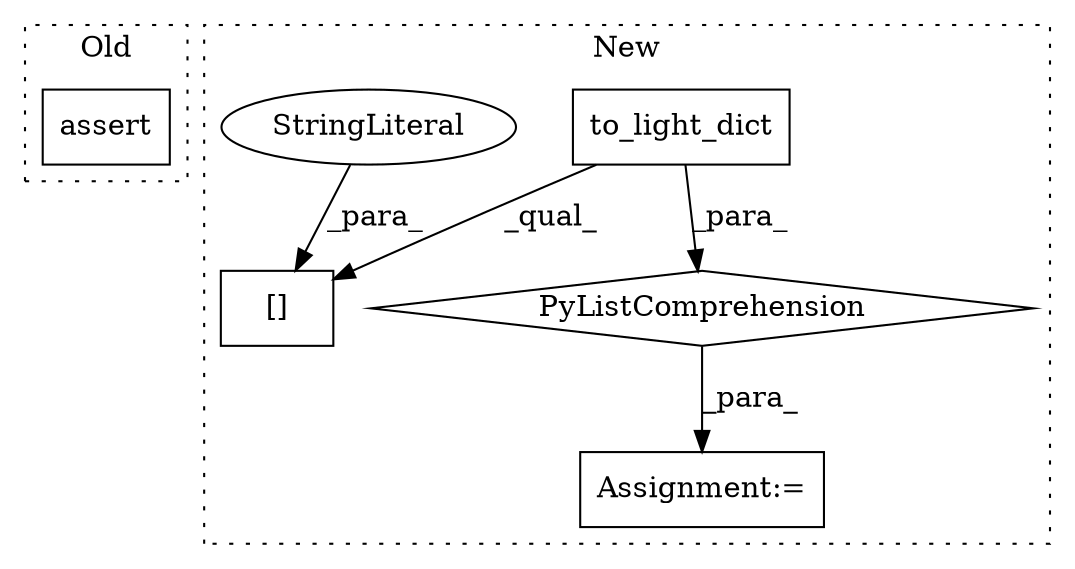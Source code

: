 digraph G {
subgraph cluster0 {
1 [label="assert" a="6" s="89704" l="7" shape="box"];
label = "Old";
style="dotted";
}
subgraph cluster1 {
2 [label="to_light_dict" a="32" s="89280" l="15" shape="box"];
3 [label="[]" a="2" s="89278,89302" l="18,1" shape="box"];
4 [label="Assignment:=" a="7" s="89266" l="12" shape="box"];
5 [label="StringLiteral" a="45" s="89296" l="6" shape="ellipse"];
6 [label="PyListComprehension" a="109" s="89278" l="125" shape="diamond"];
label = "New";
style="dotted";
}
2 -> 3 [label="_qual_"];
2 -> 6 [label="_para_"];
5 -> 3 [label="_para_"];
6 -> 4 [label="_para_"];
}